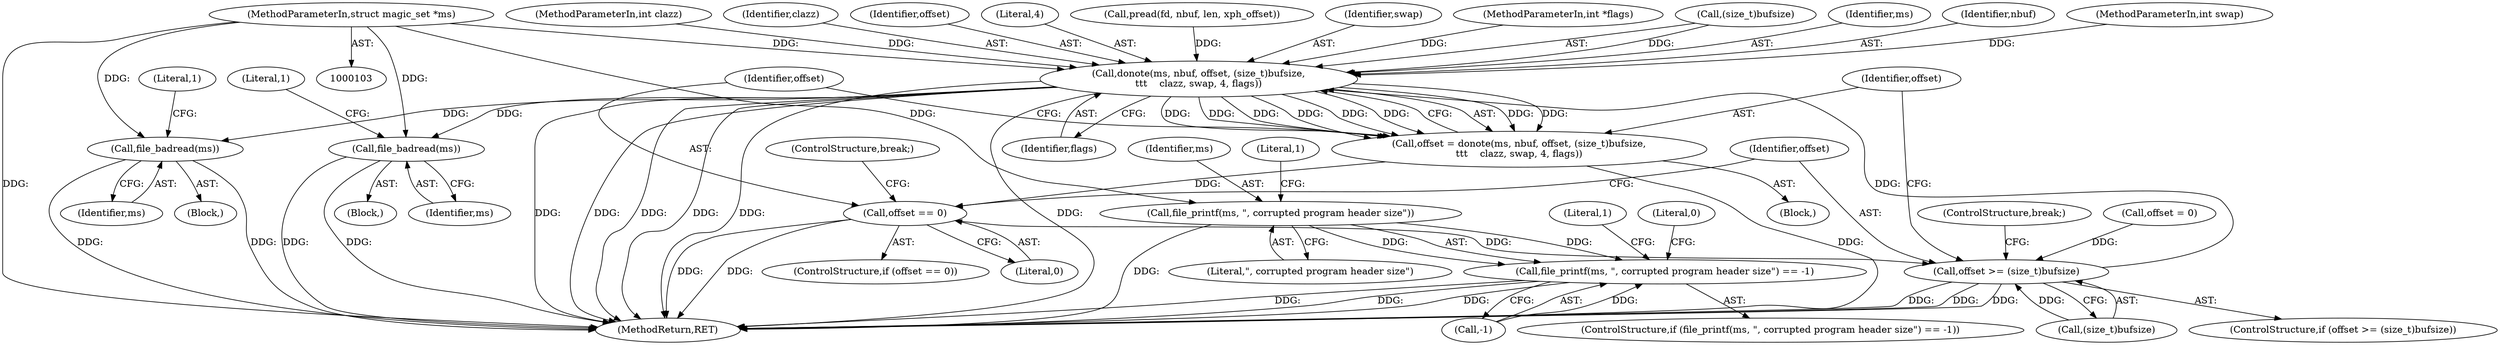 digraph "0_file_ce90e05774dd77d86cfc8dfa6da57b32816841c4_3@pointer" {
"1000104" [label="(MethodParameterIn,struct magic_set *ms)"];
"1000127" [label="(Call,file_printf(ms, \", corrupted program header size\"))"];
"1000126" [label="(Call,file_printf(ms, \", corrupted program header size\") == -1)"];
"1000153" [label="(Call,file_badread(ms))"];
"1000198" [label="(Call,file_badread(ms))"];
"1000217" [label="(Call,donote(ms, nbuf, offset, (size_t)bufsize,\n\t\t\t    clazz, swap, 4, flags))"];
"1000215" [label="(Call,offset = donote(ms, nbuf, offset, (size_t)bufsize,\n\t\t\t    clazz, swap, 4, flags))"];
"1000229" [label="(Call,offset == 0)"];
"1000209" [label="(Call,offset >= (size_t)bufsize)"];
"1000214" [label="(ControlStructure,break;)"];
"1000199" [label="(Identifier,ms)"];
"1000218" [label="(Identifier,ms)"];
"1000219" [label="(Identifier,nbuf)"];
"1000217" [label="(Call,donote(ms, nbuf, offset, (size_t)bufsize,\n\t\t\t    clazz, swap, 4, flags))"];
"1000130" [label="(Call,-1)"];
"1000129" [label="(Literal,\", corrupted program header size\")"];
"1000232" [label="(ControlStructure,break;)"];
"1000211" [label="(Call,(size_t)bufsize)"];
"1000207" [label="(Block,)"];
"1000202" [label="(Literal,1)"];
"1000216" [label="(Identifier,offset)"];
"1000208" [label="(ControlStructure,if (offset >= (size_t)bufsize))"];
"1000235" [label="(MethodReturn,RET)"];
"1000106" [label="(MethodParameterIn,int swap)"];
"1000203" [label="(Call,offset = 0)"];
"1000105" [label="(MethodParameterIn,int clazz)"];
"1000125" [label="(ControlStructure,if (file_printf(ms, \", corrupted program header size\") == -1))"];
"1000224" [label="(Identifier,clazz)"];
"1000230" [label="(Identifier,offset)"];
"1000157" [label="(Literal,1)"];
"1000210" [label="(Identifier,offset)"];
"1000134" [label="(Literal,1)"];
"1000104" [label="(MethodParameterIn,struct magic_set *ms)"];
"1000153" [label="(Call,file_badread(ms))"];
"1000126" [label="(Call,file_printf(ms, \", corrupted program header size\") == -1)"];
"1000220" [label="(Identifier,offset)"];
"1000226" [label="(Literal,4)"];
"1000215" [label="(Call,offset = donote(ms, nbuf, offset, (size_t)bufsize,\n\t\t\t    clazz, swap, 4, flags))"];
"1000198" [label="(Call,file_badread(ms))"];
"1000128" [label="(Identifier,ms)"];
"1000136" [label="(Literal,0)"];
"1000209" [label="(Call,offset >= (size_t)bufsize)"];
"1000228" [label="(ControlStructure,if (offset == 0))"];
"1000227" [label="(Identifier,flags)"];
"1000190" [label="(Call,pread(fd, nbuf, len, xph_offset))"];
"1000152" [label="(Block,)"];
"1000231" [label="(Literal,0)"];
"1000225" [label="(Identifier,swap)"];
"1000127" [label="(Call,file_printf(ms, \", corrupted program header size\"))"];
"1000131" [label="(Literal,1)"];
"1000112" [label="(MethodParameterIn,int *flags)"];
"1000197" [label="(Block,)"];
"1000154" [label="(Identifier,ms)"];
"1000221" [label="(Call,(size_t)bufsize)"];
"1000229" [label="(Call,offset == 0)"];
"1000104" -> "1000103"  [label="AST: "];
"1000104" -> "1000235"  [label="DDG: "];
"1000104" -> "1000127"  [label="DDG: "];
"1000104" -> "1000153"  [label="DDG: "];
"1000104" -> "1000198"  [label="DDG: "];
"1000104" -> "1000217"  [label="DDG: "];
"1000127" -> "1000126"  [label="AST: "];
"1000127" -> "1000129"  [label="CFG: "];
"1000128" -> "1000127"  [label="AST: "];
"1000129" -> "1000127"  [label="AST: "];
"1000131" -> "1000127"  [label="CFG: "];
"1000127" -> "1000235"  [label="DDG: "];
"1000127" -> "1000126"  [label="DDG: "];
"1000127" -> "1000126"  [label="DDG: "];
"1000126" -> "1000125"  [label="AST: "];
"1000126" -> "1000130"  [label="CFG: "];
"1000130" -> "1000126"  [label="AST: "];
"1000134" -> "1000126"  [label="CFG: "];
"1000136" -> "1000126"  [label="CFG: "];
"1000126" -> "1000235"  [label="DDG: "];
"1000126" -> "1000235"  [label="DDG: "];
"1000126" -> "1000235"  [label="DDG: "];
"1000130" -> "1000126"  [label="DDG: "];
"1000153" -> "1000152"  [label="AST: "];
"1000153" -> "1000154"  [label="CFG: "];
"1000154" -> "1000153"  [label="AST: "];
"1000157" -> "1000153"  [label="CFG: "];
"1000153" -> "1000235"  [label="DDG: "];
"1000153" -> "1000235"  [label="DDG: "];
"1000217" -> "1000153"  [label="DDG: "];
"1000198" -> "1000197"  [label="AST: "];
"1000198" -> "1000199"  [label="CFG: "];
"1000199" -> "1000198"  [label="AST: "];
"1000202" -> "1000198"  [label="CFG: "];
"1000198" -> "1000235"  [label="DDG: "];
"1000198" -> "1000235"  [label="DDG: "];
"1000217" -> "1000198"  [label="DDG: "];
"1000217" -> "1000215"  [label="AST: "];
"1000217" -> "1000227"  [label="CFG: "];
"1000218" -> "1000217"  [label="AST: "];
"1000219" -> "1000217"  [label="AST: "];
"1000220" -> "1000217"  [label="AST: "];
"1000221" -> "1000217"  [label="AST: "];
"1000224" -> "1000217"  [label="AST: "];
"1000225" -> "1000217"  [label="AST: "];
"1000226" -> "1000217"  [label="AST: "];
"1000227" -> "1000217"  [label="AST: "];
"1000215" -> "1000217"  [label="CFG: "];
"1000217" -> "1000235"  [label="DDG: "];
"1000217" -> "1000235"  [label="DDG: "];
"1000217" -> "1000235"  [label="DDG: "];
"1000217" -> "1000235"  [label="DDG: "];
"1000217" -> "1000235"  [label="DDG: "];
"1000217" -> "1000235"  [label="DDG: "];
"1000217" -> "1000215"  [label="DDG: "];
"1000217" -> "1000215"  [label="DDG: "];
"1000217" -> "1000215"  [label="DDG: "];
"1000217" -> "1000215"  [label="DDG: "];
"1000217" -> "1000215"  [label="DDG: "];
"1000217" -> "1000215"  [label="DDG: "];
"1000217" -> "1000215"  [label="DDG: "];
"1000217" -> "1000215"  [label="DDG: "];
"1000190" -> "1000217"  [label="DDG: "];
"1000209" -> "1000217"  [label="DDG: "];
"1000221" -> "1000217"  [label="DDG: "];
"1000105" -> "1000217"  [label="DDG: "];
"1000106" -> "1000217"  [label="DDG: "];
"1000112" -> "1000217"  [label="DDG: "];
"1000215" -> "1000207"  [label="AST: "];
"1000216" -> "1000215"  [label="AST: "];
"1000230" -> "1000215"  [label="CFG: "];
"1000215" -> "1000235"  [label="DDG: "];
"1000215" -> "1000229"  [label="DDG: "];
"1000229" -> "1000228"  [label="AST: "];
"1000229" -> "1000231"  [label="CFG: "];
"1000230" -> "1000229"  [label="AST: "];
"1000231" -> "1000229"  [label="AST: "];
"1000210" -> "1000229"  [label="CFG: "];
"1000232" -> "1000229"  [label="CFG: "];
"1000229" -> "1000235"  [label="DDG: "];
"1000229" -> "1000235"  [label="DDG: "];
"1000229" -> "1000209"  [label="DDG: "];
"1000209" -> "1000208"  [label="AST: "];
"1000209" -> "1000211"  [label="CFG: "];
"1000210" -> "1000209"  [label="AST: "];
"1000211" -> "1000209"  [label="AST: "];
"1000214" -> "1000209"  [label="CFG: "];
"1000216" -> "1000209"  [label="CFG: "];
"1000209" -> "1000235"  [label="DDG: "];
"1000209" -> "1000235"  [label="DDG: "];
"1000209" -> "1000235"  [label="DDG: "];
"1000203" -> "1000209"  [label="DDG: "];
"1000211" -> "1000209"  [label="DDG: "];
}
